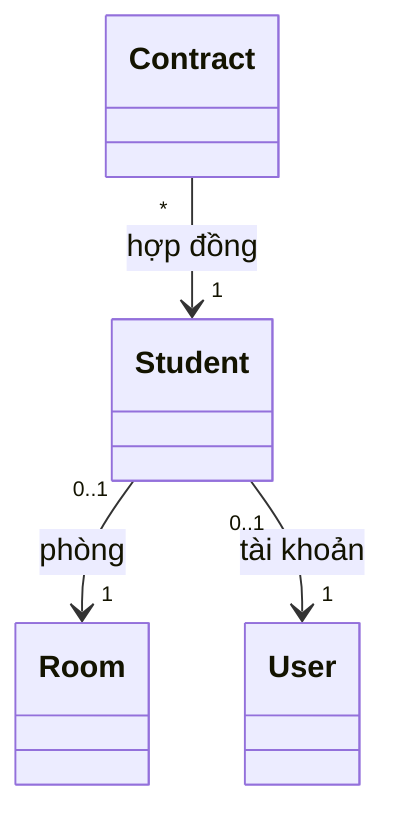 classDiagram
    class Student
    class Room
    class User
    class Contract
    Student "0..1" --> "1" Room : phòng
    Student "0..1" --> "1" User : tài khoản
    Contract "*" --> "1" Student : hợp đồng